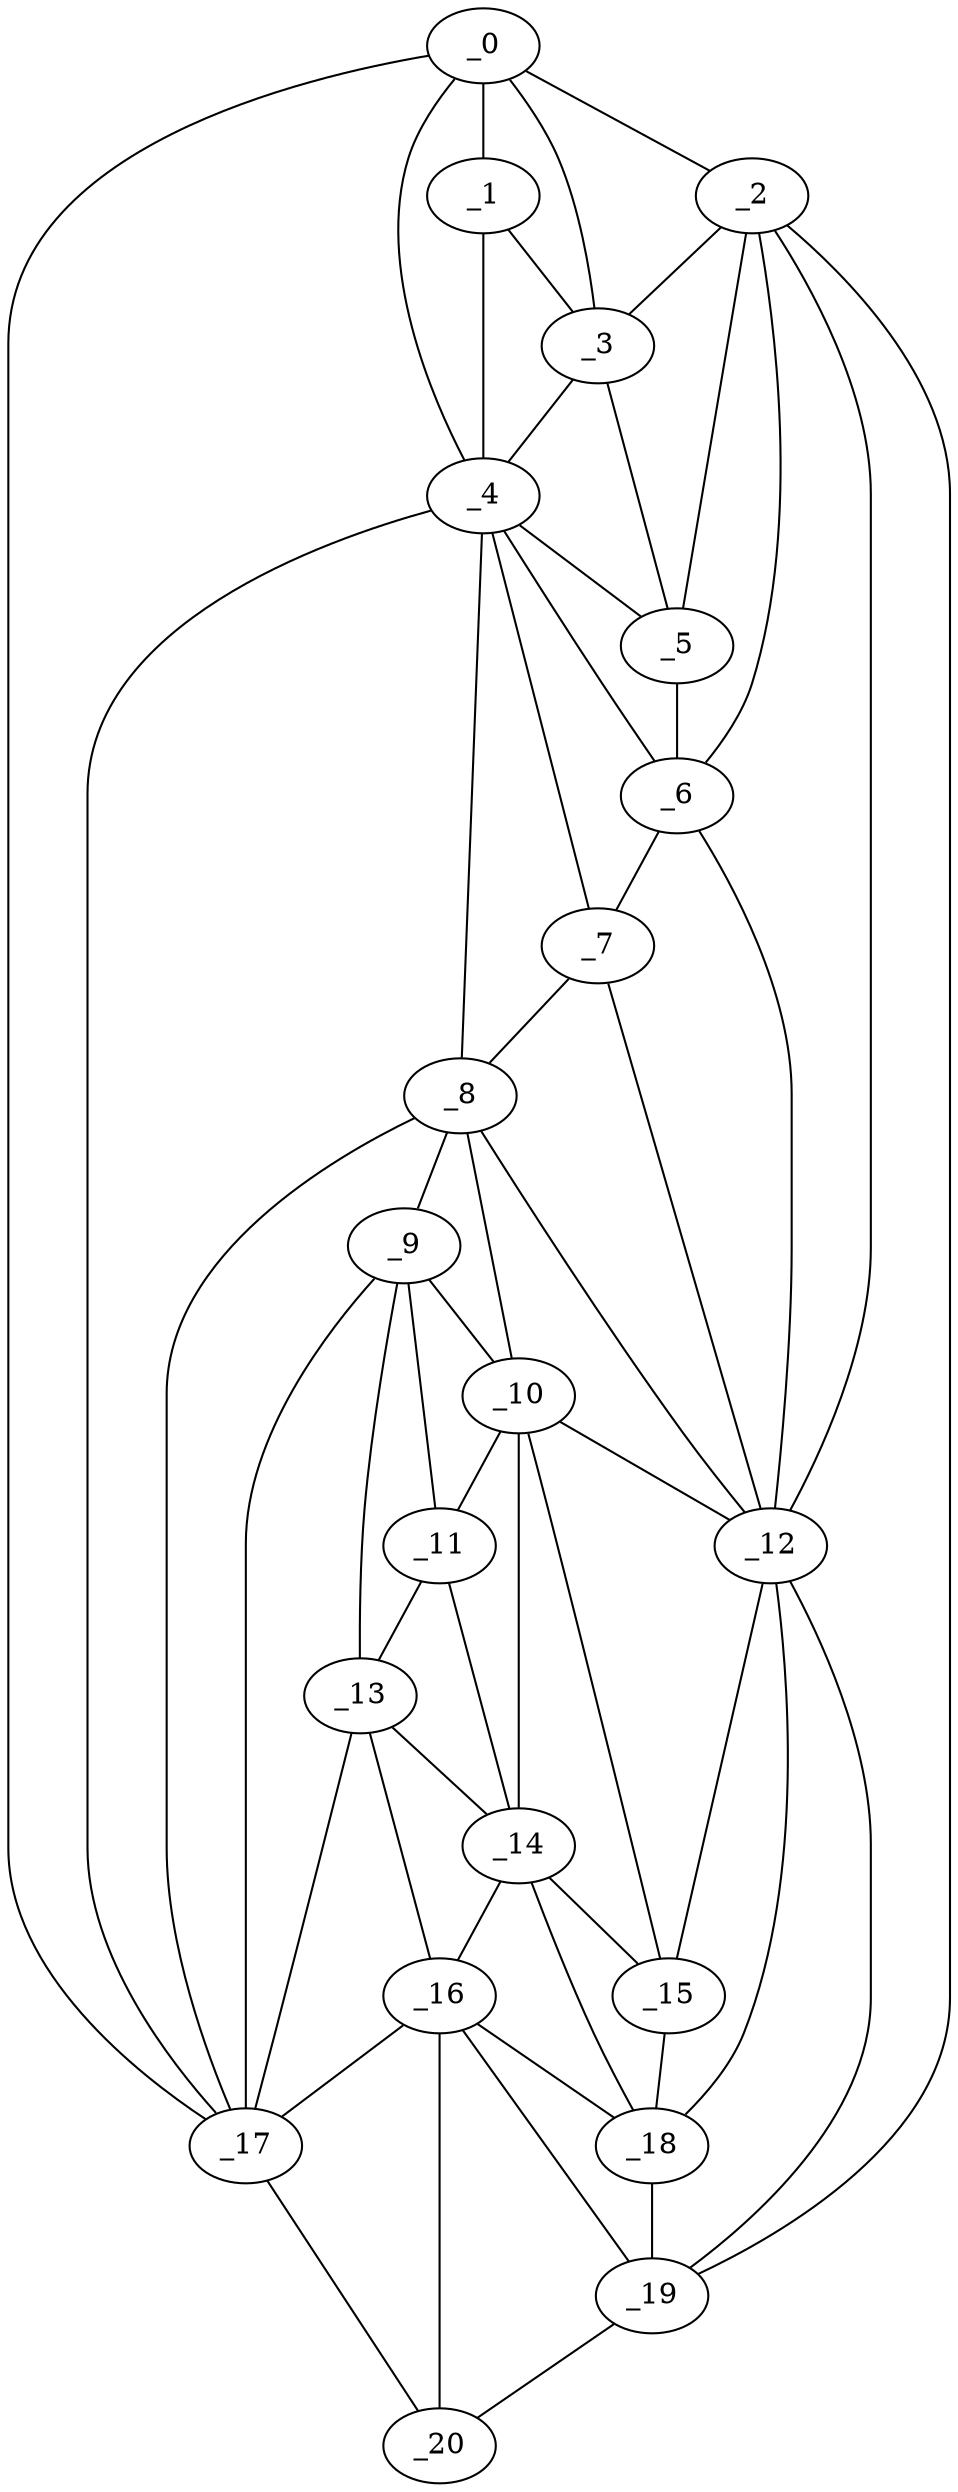graph "obj98__150.gxl" {
	_0	 [x=5,
		y=61];
	_1	 [x=17,
		y=60];
	_0 -- _1	 [valence=1];
	_2	 [x=20,
		y=86];
	_0 -- _2	 [valence=1];
	_3	 [x=21,
		y=71];
	_0 -- _3	 [valence=2];
	_4	 [x=28,
		y=58];
	_0 -- _4	 [valence=1];
	_17	 [x=110,
		y=41];
	_0 -- _17	 [valence=1];
	_1 -- _3	 [valence=2];
	_1 -- _4	 [valence=2];
	_2 -- _3	 [valence=1];
	_5	 [x=35,
		y=59];
	_2 -- _5	 [valence=2];
	_6	 [x=42,
		y=57];
	_2 -- _6	 [valence=2];
	_12	 [x=87,
		y=73];
	_2 -- _12	 [valence=1];
	_19	 [x=125,
		y=66];
	_2 -- _19	 [valence=1];
	_3 -- _4	 [valence=1];
	_3 -- _5	 [valence=1];
	_4 -- _5	 [valence=2];
	_4 -- _6	 [valence=2];
	_7	 [x=58,
		y=54];
	_4 -- _7	 [valence=2];
	_8	 [x=67,
		y=52];
	_4 -- _8	 [valence=2];
	_4 -- _17	 [valence=2];
	_5 -- _6	 [valence=1];
	_6 -- _7	 [valence=2];
	_6 -- _12	 [valence=2];
	_7 -- _8	 [valence=2];
	_7 -- _12	 [valence=2];
	_9	 [x=74,
		y=51];
	_8 -- _9	 [valence=2];
	_10	 [x=85,
		y=60];
	_8 -- _10	 [valence=1];
	_8 -- _12	 [valence=2];
	_8 -- _17	 [valence=1];
	_9 -- _10	 [valence=2];
	_11	 [x=87,
		y=51];
	_9 -- _11	 [valence=1];
	_13	 [x=95,
		y=48];
	_9 -- _13	 [valence=2];
	_9 -- _17	 [valence=2];
	_10 -- _11	 [valence=1];
	_10 -- _12	 [valence=2];
	_14	 [x=99,
		y=58];
	_10 -- _14	 [valence=2];
	_15	 [x=100,
		y=70];
	_10 -- _15	 [valence=2];
	_11 -- _13	 [valence=2];
	_11 -- _14	 [valence=2];
	_12 -- _15	 [valence=1];
	_18	 [x=111,
		y=68];
	_12 -- _18	 [valence=2];
	_12 -- _19	 [valence=2];
	_13 -- _14	 [valence=2];
	_16	 [x=109,
		y=55];
	_13 -- _16	 [valence=2];
	_13 -- _17	 [valence=1];
	_14 -- _15	 [valence=1];
	_14 -- _16	 [valence=1];
	_14 -- _18	 [valence=2];
	_15 -- _18	 [valence=2];
	_16 -- _17	 [valence=2];
	_16 -- _18	 [valence=2];
	_16 -- _19	 [valence=1];
	_20	 [x=126,
		y=51];
	_16 -- _20	 [valence=2];
	_17 -- _20	 [valence=1];
	_18 -- _19	 [valence=1];
	_19 -- _20	 [valence=1];
}
